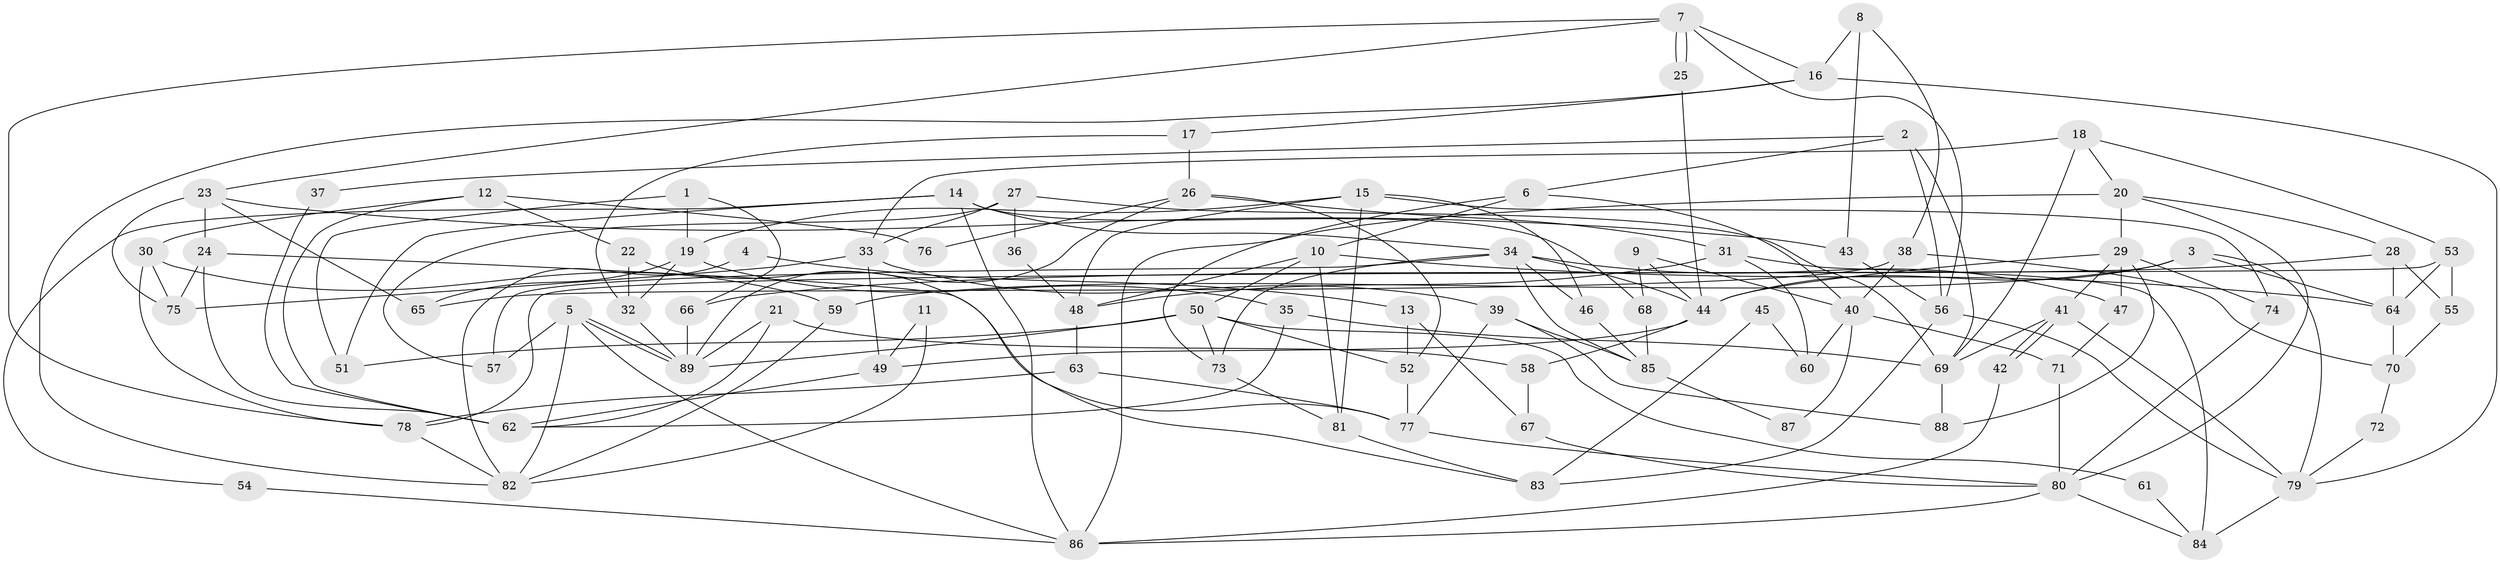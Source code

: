 // Generated by graph-tools (version 1.1) at 2025/11/02/27/25 16:11:16]
// undirected, 89 vertices, 178 edges
graph export_dot {
graph [start="1"]
  node [color=gray90,style=filled];
  1;
  2;
  3;
  4;
  5;
  6;
  7;
  8;
  9;
  10;
  11;
  12;
  13;
  14;
  15;
  16;
  17;
  18;
  19;
  20;
  21;
  22;
  23;
  24;
  25;
  26;
  27;
  28;
  29;
  30;
  31;
  32;
  33;
  34;
  35;
  36;
  37;
  38;
  39;
  40;
  41;
  42;
  43;
  44;
  45;
  46;
  47;
  48;
  49;
  50;
  51;
  52;
  53;
  54;
  55;
  56;
  57;
  58;
  59;
  60;
  61;
  62;
  63;
  64;
  65;
  66;
  67;
  68;
  69;
  70;
  71;
  72;
  73;
  74;
  75;
  76;
  77;
  78;
  79;
  80;
  81;
  82;
  83;
  84;
  85;
  86;
  87;
  88;
  89;
  1 -- 51;
  1 -- 19;
  1 -- 66;
  2 -- 69;
  2 -- 6;
  2 -- 37;
  2 -- 56;
  3 -- 64;
  3 -- 79;
  3 -- 44;
  3 -- 59;
  4 -- 13;
  4 -- 82;
  5 -- 57;
  5 -- 89;
  5 -- 89;
  5 -- 82;
  5 -- 86;
  6 -- 40;
  6 -- 73;
  6 -- 10;
  7 -- 56;
  7 -- 25;
  7 -- 25;
  7 -- 16;
  7 -- 23;
  7 -- 78;
  8 -- 43;
  8 -- 16;
  8 -- 38;
  9 -- 44;
  9 -- 40;
  9 -- 68;
  10 -- 81;
  10 -- 48;
  10 -- 50;
  10 -- 64;
  11 -- 49;
  11 -- 82;
  12 -- 62;
  12 -- 30;
  12 -- 22;
  12 -- 76;
  13 -- 52;
  13 -- 67;
  14 -- 34;
  14 -- 86;
  14 -- 51;
  14 -- 54;
  14 -- 68;
  15 -- 46;
  15 -- 74;
  15 -- 19;
  15 -- 48;
  15 -- 81;
  16 -- 82;
  16 -- 17;
  16 -- 79;
  17 -- 26;
  17 -- 32;
  18 -- 53;
  18 -- 69;
  18 -- 20;
  18 -- 33;
  19 -- 32;
  19 -- 35;
  19 -- 65;
  20 -- 80;
  20 -- 28;
  20 -- 29;
  20 -- 86;
  21 -- 62;
  21 -- 89;
  21 -- 58;
  22 -- 32;
  22 -- 83;
  23 -- 75;
  23 -- 24;
  23 -- 43;
  23 -- 65;
  24 -- 77;
  24 -- 62;
  24 -- 75;
  25 -- 44;
  26 -- 89;
  26 -- 52;
  26 -- 31;
  26 -- 76;
  27 -- 33;
  27 -- 69;
  27 -- 36;
  27 -- 57;
  28 -- 64;
  28 -- 55;
  28 -- 66;
  29 -- 44;
  29 -- 41;
  29 -- 47;
  29 -- 74;
  29 -- 88;
  30 -- 75;
  30 -- 59;
  30 -- 78;
  31 -- 48;
  31 -- 60;
  31 -- 84;
  32 -- 89;
  33 -- 49;
  33 -- 39;
  33 -- 75;
  34 -- 85;
  34 -- 73;
  34 -- 44;
  34 -- 46;
  34 -- 47;
  34 -- 57;
  35 -- 69;
  35 -- 62;
  36 -- 48;
  37 -- 62;
  38 -- 65;
  38 -- 40;
  38 -- 70;
  39 -- 77;
  39 -- 85;
  39 -- 88;
  40 -- 71;
  40 -- 60;
  40 -- 87;
  41 -- 42;
  41 -- 42;
  41 -- 69;
  41 -- 79;
  42 -- 86;
  43 -- 56;
  44 -- 49;
  44 -- 58;
  45 -- 83;
  45 -- 60;
  46 -- 85;
  47 -- 71;
  48 -- 63;
  49 -- 62;
  50 -- 89;
  50 -- 51;
  50 -- 52;
  50 -- 61;
  50 -- 73;
  52 -- 77;
  53 -- 78;
  53 -- 55;
  53 -- 64;
  54 -- 86;
  55 -- 70;
  56 -- 79;
  56 -- 83;
  58 -- 67;
  59 -- 82;
  61 -- 84;
  63 -- 78;
  63 -- 77;
  64 -- 70;
  66 -- 89;
  67 -- 80;
  68 -- 85;
  69 -- 88;
  70 -- 72;
  71 -- 80;
  72 -- 79;
  73 -- 81;
  74 -- 80;
  77 -- 80;
  78 -- 82;
  79 -- 84;
  80 -- 86;
  80 -- 84;
  81 -- 83;
  85 -- 87;
}
